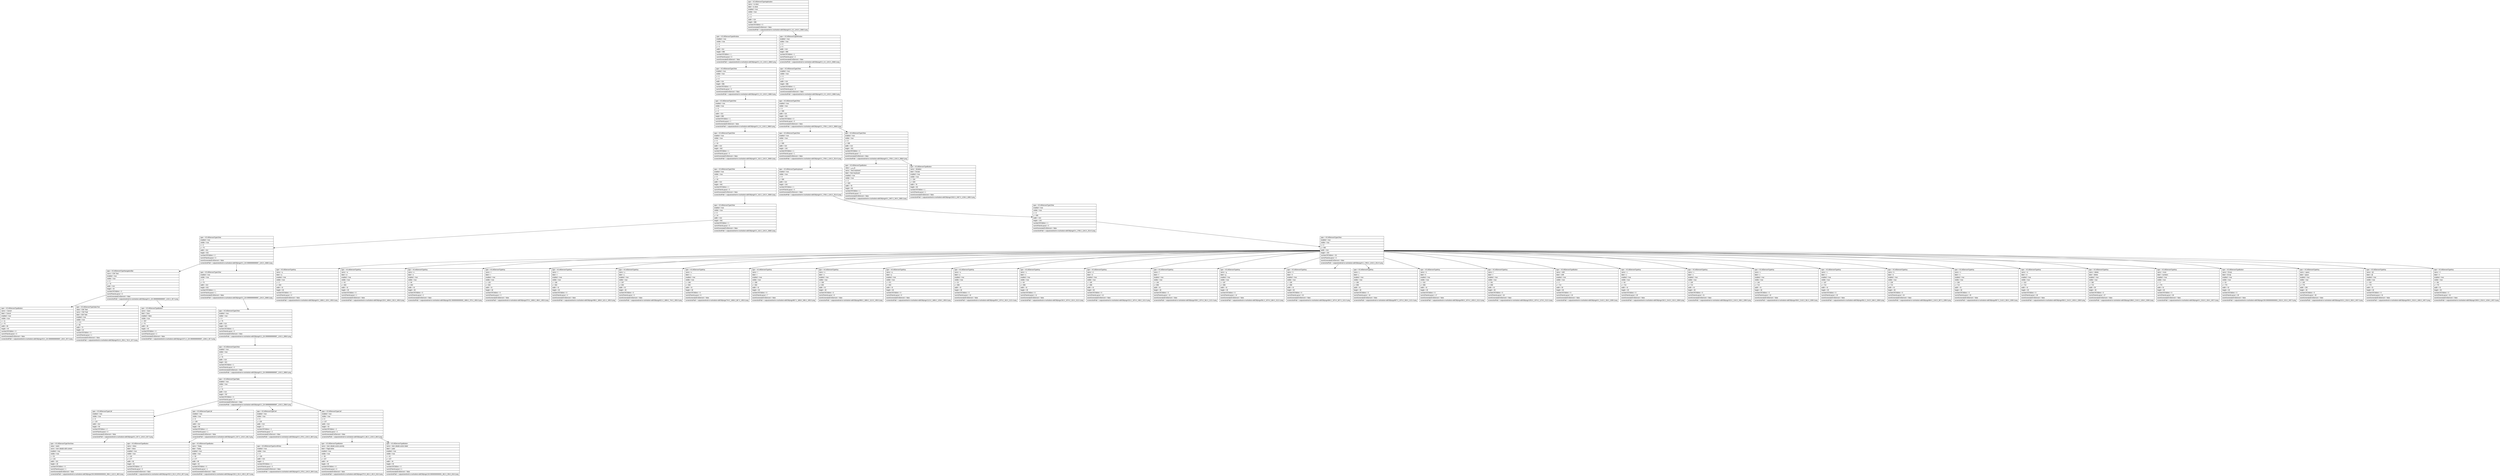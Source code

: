 digraph Layout {

	node [shape=record fontname=Arial];

	0	[label="{type = XCUIElementTypeApplication\l|name = to doist\l|label = to doist\l|enabled = true\l|visible = true\l|x = 0\l|y = 0\l|width = 414\l|height = 896\l|numberOfChildren = 3\l|eventGeneratedOnElement = false \l|screenshotPath = outputs/android-to-ios/todoist-edit/S8/pngs/0.0_0.0_1242.0_2688.0.png\l}"]
	1	[label="{type = XCUIElementTypeWindow\l|enabled = true\l|visible = true\l|x = 0\l|y = 0\l|width = 414\l|height = 896\l|numberOfChildren = 1\l|numInParentLayout = 0\l|eventGeneratedOnElement = false \l|screenshotPath = outputs/android-to-ios/todoist-edit/S8/pngs/0.0_0.0_1242.0_2688.0.png\l}"]
	2	[label="{type = XCUIElementTypeWindow\l|enabled = true\l|visible = true\l|x = 0\l|y = 0\l|width = 414\l|height = 896\l|numberOfChildren = 1\l|numInParentLayout = 2\l|eventGeneratedOnElement = false \l|screenshotPath = outputs/android-to-ios/todoist-edit/S8/pngs/0.0_0.0_1242.0_2688.0.png\l}"]
	3	[label="{type = XCUIElementTypeOther\l|enabled = true\l|visible = true\l|x = 0\l|y = 0\l|width = 414\l|height = 896\l|numberOfChildren = 2\l|numInParentLayout = 0\l|eventGeneratedOnElement = false \l|screenshotPath = outputs/android-to-ios/todoist-edit/S8/pngs/0.0_0.0_1242.0_2688.0.png\l}"]
	4	[label="{type = XCUIElementTypeOther\l|enabled = true\l|visible = true\l|x = 0\l|y = 0\l|width = 414\l|height = 896\l|numberOfChildren = 1\l|numInParentLayout = 0\l|eventGeneratedOnElement = false \l|screenshotPath = outputs/android-to-ios/todoist-edit/S8/pngs/0.0_0.0_1242.0_2688.0.png\l}"]
	5	[label="{type = XCUIElementTypeOther\l|enabled = true\l|visible = true\l|x = 0\l|y = 0\l|width = 414\l|height = 896\l|numberOfChildren = 1\l|numInParentLayout = 1\l|eventGeneratedOnElement = false \l|screenshotPath = outputs/android-to-ios/todoist-edit/S8/pngs/0.0_0.0_1242.0_2688.0.png\l}"]
	6	[label="{type = XCUIElementTypeOther\l|enabled = true\l|visible = true\l|x = 0\l|y = 595\l|width = 414\l|height = 301\l|numberOfChildren = 3\l|numInParentLayout = 0\l|eventGeneratedOnElement = false \l|screenshotPath = outputs/android-to-ios/todoist-edit/S8/pngs/0.0_1785.0_1242.0_2688.0.png\l}"]
	7	[label="{type = XCUIElementTypeOther\l|enabled = true\l|visible = true\l|x = 0\l|y = 54\l|width = 414\l|height = 842\l|numberOfChildren = 1\l|numInParentLayout = 0\l|eventGeneratedOnElement = false \l|screenshotPath = outputs/android-to-ios/todoist-edit/S8/pngs/0.0_162.0_1242.0_2688.0.png\l}"]
	8	[label="{type = XCUIElementTypeOther\l|enabled = true\l|visible = true\l|x = 0\l|y = 595\l|width = 414\l|height = 243\l|numberOfChildren = 1\l|numInParentLayout = 1\l|eventGeneratedOnElement = false \l|screenshotPath = outputs/android-to-ios/todoist-edit/S8/pngs/0.0_1785.0_1242.0_2514.0.png\l}"]
	9	[label="{type = XCUIElementTypeOther\l|enabled = true\l|visible = true\l|x = 0\l|y = 595\l|width = 414\l|height = 301\l|numberOfChildren = 2\l|numInParentLayout = 2\l|eventGeneratedOnElement = false \l|screenshotPath = outputs/android-to-ios/todoist-edit/S8/pngs/0.0_1785.0_1242.0_2688.0.png\l}"]
	10	[label="{type = XCUIElementTypeOther\l|enabled = true\l|visible = true\l|x = 0\l|y = 54\l|width = 414\l|height = 842\l|numberOfChildren = 1\l|numInParentLayout = 0\l|eventGeneratedOnElement = false \l|screenshotPath = outputs/android-to-ios/todoist-edit/S8/pngs/0.0_162.0_1242.0_2688.0.png\l}"]
	11	[label="{type = XCUIElementTypeKeyboard\l|enabled = true\l|visible = true\l|x = 0\l|y = 595\l|width = 414\l|height = 243\l|numberOfChildren = 1\l|numInParentLayout = 0\l|eventGeneratedOnElement = false \l|screenshotPath = outputs/android-to-ios/todoist-edit/S8/pngs/0.0_1785.0_1242.0_2514.0.png\l}"]
	12	[label="{type = XCUIElementTypeButton\l|value = فارسی\l|name = Next keyboard\l|label = Next keyboard\l|enabled = true\l|visible = true\l|x = 2\l|y = 829\l|width = 78\l|height = 66\l|numberOfChildren = 1\l|numInParentLayout = 0\l|eventGeneratedOnElement = false \l|screenshotPath = outputs/android-to-ios/todoist-edit/S8/pngs/6.0_2487.0_240.0_2685.0.png\l}"]
	13	[label="{type = XCUIElementTypeButton\l|name = dictation\l|label = Dictate\l|enabled = true\l|visible = true\l|x = 334\l|y = 829\l|width = 78\l|height = 66\l|numberOfChildren = 1\l|numInParentLayout = 1\l|eventGeneratedOnElement = false \l|screenshotPath = outputs/android-to-ios/todoist-edit/S8/pngs/1002.0_2487.0_1236.0_2685.0.png\l}"]
	14	[label="{type = XCUIElementTypeOther\l|enabled = true\l|visible = true\l|x = 0\l|y = 54\l|width = 414\l|height = 842\l|numberOfChildren = 1\l|numInParentLayout = 0\l|eventGeneratedOnElement = false \l|screenshotPath = outputs/android-to-ios/todoist-edit/S8/pngs/0.0_162.0_1242.0_2688.0.png\l}"]
	15	[label="{type = XCUIElementTypeOther\l|enabled = true\l|visible = true\l|x = 0\l|y = 595\l|width = 414\l|height = 243\l|numberOfChildren = 1\l|numInParentLayout = 0\l|eventGeneratedOnElement = false \l|screenshotPath = outputs/android-to-ios/todoist-edit/S8/pngs/0.0_1785.0_1242.0_2514.0.png\l}"]
	16	[label="{type = XCUIElementTypeOther\l|enabled = true\l|visible = true\l|x = 0\l|y = 75\l|width = 414\l|height = 821\l|numberOfChildren = 2\l|numInParentLayout = 0\l|eventGeneratedOnElement = false \l|screenshotPath = outputs/android-to-ios/todoist-edit/S8/pngs/0.0_224.99999999999997_1242.0_2688.0.png\l}"]
	17	[label="{type = XCUIElementTypeOther\l|enabled = true\l|visible = true\l|x = 0\l|y = 595\l|width = 414\l|height = 243\l|numberOfChildren = 33\l|numInParentLayout = 0\l|eventGeneratedOnElement = false \l|screenshotPath = outputs/android-to-ios/todoist-edit/S8/pngs/0.0_1785.0_1242.0_2514.0.png\l}"]
	18	[label="{type = XCUIElementTypeNavigationBar\l|name = Edit Task\l|enabled = true\l|visible = true\l|x = 0\l|y = 75\l|width = 414\l|height = 44\l|numberOfChildren = 3\l|numInParentLayout = 0\l|eventGeneratedOnElement = false \l|screenshotPath = outputs/android-to-ios/todoist-edit/S8/pngs/0.0_224.99999999999997_1242.0_357.0.png\l}"]
	19	[label="{type = XCUIElementTypeOther\l|enabled = true\l|visible = true\l|x = 0\l|y = 75\l|width = 414\l|height = 821\l|numberOfChildren = 1\l|numInParentLayout = 1\l|eventGeneratedOnElement = false \l|screenshotPath = outputs/android-to-ios/todoist-edit/S8/pngs/0.0_224.99999999999997_1242.0_2688.0.png\l}"]
	20	[label="{type = XCUIElementTypeKey\l|name = q\l|label = q\l|enabled = true\l|visible = true\l|x = 2\l|y = 602\l|width = 41\l|height = 49\l|numberOfChildren = 0\l|numInParentLayout = 0\l|eventGeneratedOnElement = false \l|screenshotPath = outputs/android-to-ios/todoist-edit/S8/pngs/6.0_1806.0_129.0_1953.0.png\l}"]
	21	[label="{type = XCUIElementTypeKey\l|name = w\l|label = w\l|enabled = true\l|visible = true\l|x = 43\l|y = 602\l|width = 41\l|height = 49\l|numberOfChildren = 0\l|numInParentLayout = 1\l|eventGeneratedOnElement = false \l|screenshotPath = outputs/android-to-ios/todoist-edit/S8/pngs/129.0_1806.0_252.0_1953.0.png\l}"]
	22	[label="{type = XCUIElementTypeKey\l|name = e\l|label = e\l|enabled = true\l|visible = true\l|x = 84\l|y = 602\l|width = 41\l|height = 49\l|numberOfChildren = 0\l|numInParentLayout = 2\l|eventGeneratedOnElement = false \l|screenshotPath = outputs/android-to-ios/todoist-edit/S8/pngs/252.00000000000003_1806.0_375.0_1953.0.png\l}"]
	23	[label="{type = XCUIElementTypeKey\l|name = r\l|label = r\l|enabled = true\l|visible = true\l|x = 125\l|y = 602\l|width = 41\l|height = 49\l|numberOfChildren = 0\l|numInParentLayout = 3\l|eventGeneratedOnElement = false \l|screenshotPath = outputs/android-to-ios/todoist-edit/S8/pngs/375.0_1806.0_498.0_1953.0.png\l}"]
	24	[label="{type = XCUIElementTypeKey\l|name = t\l|label = t\l|enabled = true\l|visible = true\l|x = 166\l|y = 602\l|width = 41\l|height = 49\l|numberOfChildren = 0\l|numInParentLayout = 4\l|eventGeneratedOnElement = false \l|screenshotPath = outputs/android-to-ios/todoist-edit/S8/pngs/498.0_1806.0_621.0_1953.0.png\l}"]
	25	[label="{type = XCUIElementTypeKey\l|name = y\l|label = y\l|enabled = true\l|visible = true\l|x = 207\l|y = 602\l|width = 41\l|height = 49\l|numberOfChildren = 0\l|numInParentLayout = 5\l|eventGeneratedOnElement = false \l|screenshotPath = outputs/android-to-ios/todoist-edit/S8/pngs/621.0_1806.0_744.0_1953.0.png\l}"]
	26	[label="{type = XCUIElementTypeKey\l|name = u\l|label = u\l|enabled = true\l|visible = true\l|x = 248\l|y = 602\l|width = 41\l|height = 49\l|numberOfChildren = 0\l|numInParentLayout = 6\l|eventGeneratedOnElement = false \l|screenshotPath = outputs/android-to-ios/todoist-edit/S8/pngs/744.0_1806.0_867.0_1953.0.png\l}"]
	27	[label="{type = XCUIElementTypeKey\l|name = i\l|label = i\l|enabled = true\l|visible = true\l|x = 289\l|y = 602\l|width = 41\l|height = 49\l|numberOfChildren = 0\l|numInParentLayout = 7\l|eventGeneratedOnElement = false \l|screenshotPath = outputs/android-to-ios/todoist-edit/S8/pngs/867.0_1806.0_990.0_1953.0.png\l}"]
	28	[label="{type = XCUIElementTypeKey\l|name = o\l|label = o\l|enabled = true\l|visible = true\l|x = 330\l|y = 602\l|width = 41\l|height = 49\l|numberOfChildren = 0\l|numInParentLayout = 8\l|eventGeneratedOnElement = false \l|screenshotPath = outputs/android-to-ios/todoist-edit/S8/pngs/990.0_1806.0_1113.0_1953.0.png\l}"]
	29	[label="{type = XCUIElementTypeKey\l|name = p\l|label = p\l|enabled = true\l|visible = true\l|x = 371\l|y = 602\l|width = 41\l|height = 49\l|numberOfChildren = 0\l|numInParentLayout = 9\l|eventGeneratedOnElement = false \l|screenshotPath = outputs/android-to-ios/todoist-edit/S8/pngs/1113.0_1806.0_1236.0_1953.0.png\l}"]
	30	[label="{type = XCUIElementTypeKey\l|name = a\l|label = a\l|enabled = true\l|visible = true\l|x = 23\l|y = 658\l|width = 41\l|height = 49\l|numberOfChildren = 0\l|numInParentLayout = 10\l|eventGeneratedOnElement = false \l|screenshotPath = outputs/android-to-ios/todoist-edit/S8/pngs/69.0_1974.0_192.0_2121.0.png\l}"]
	31	[label="{type = XCUIElementTypeKey\l|name = s\l|label = s\l|enabled = true\l|visible = true\l|x = 64\l|y = 658\l|width = 41\l|height = 49\l|numberOfChildren = 0\l|numInParentLayout = 11\l|eventGeneratedOnElement = false \l|screenshotPath = outputs/android-to-ios/todoist-edit/S8/pngs/192.0_1974.0_315.0_2121.0.png\l}"]
	32	[label="{type = XCUIElementTypeKey\l|name = d\l|label = d\l|enabled = true\l|visible = true\l|x = 105\l|y = 658\l|width = 41\l|height = 49\l|numberOfChildren = 0\l|numInParentLayout = 12\l|eventGeneratedOnElement = false \l|screenshotPath = outputs/android-to-ios/todoist-edit/S8/pngs/315.0_1974.0_438.0_2121.0.png\l}"]
	33	[label="{type = XCUIElementTypeKey\l|name = f\l|label = f\l|enabled = true\l|visible = true\l|x = 146\l|y = 658\l|width = 41\l|height = 49\l|numberOfChildren = 0\l|numInParentLayout = 13\l|eventGeneratedOnElement = false \l|screenshotPath = outputs/android-to-ios/todoist-edit/S8/pngs/438.0_1974.0_561.0_2121.0.png\l}"]
	34	[label="{type = XCUIElementTypeKey\l|name = g\l|label = g\l|enabled = true\l|visible = true\l|x = 187\l|y = 658\l|width = 41\l|height = 49\l|numberOfChildren = 0\l|numInParentLayout = 14\l|eventGeneratedOnElement = false \l|screenshotPath = outputs/android-to-ios/todoist-edit/S8/pngs/561.0_1974.0_684.0_2121.0.png\l}"]
	35	[label="{type = XCUIElementTypeKey\l|name = h\l|label = h\l|enabled = true\l|visible = true\l|x = 228\l|y = 658\l|width = 41\l|height = 49\l|numberOfChildren = 0\l|numInParentLayout = 15\l|eventGeneratedOnElement = false \l|screenshotPath = outputs/android-to-ios/todoist-edit/S8/pngs/684.0_1974.0_807.0_2121.0.png\l}"]
	36	[label="{type = XCUIElementTypeKey\l|name = j\l|label = j\l|enabled = true\l|visible = true\l|x = 269\l|y = 658\l|width = 41\l|height = 49\l|numberOfChildren = 0\l|numInParentLayout = 16\l|eventGeneratedOnElement = false \l|screenshotPath = outputs/android-to-ios/todoist-edit/S8/pngs/807.0_1974.0_930.0_2121.0.png\l}"]
	37	[label="{type = XCUIElementTypeKey\l|name = k\l|label = k\l|enabled = true\l|visible = true\l|x = 310\l|y = 658\l|width = 41\l|height = 49\l|numberOfChildren = 0\l|numInParentLayout = 17\l|eventGeneratedOnElement = false \l|screenshotPath = outputs/android-to-ios/todoist-edit/S8/pngs/930.0_1974.0_1053.0_2121.0.png\l}"]
	38	[label="{type = XCUIElementTypeKey\l|name = l\l|label = l\l|enabled = true\l|visible = true\l|x = 351\l|y = 658\l|width = 41\l|height = 49\l|numberOfChildren = 0\l|numInParentLayout = 18\l|eventGeneratedOnElement = false \l|screenshotPath = outputs/android-to-ios/todoist-edit/S8/pngs/1053.0_1974.0_1176.0_2121.0.png\l}"]
	39	[label="{type = XCUIElementTypeButton\l|name = shift\l|label = shift\l|enabled = true\l|visible = true\l|x = 2\l|y = 714\l|width = 50\l|height = 49\l|numberOfChildren = 0\l|numInParentLayout = 19\l|eventGeneratedOnElement = false \l|screenshotPath = outputs/android-to-ios/todoist-edit/S8/pngs/6.0_2142.0_156.0_2289.0.png\l}"]
	40	[label="{type = XCUIElementTypeKey\l|name = z\l|label = z\l|enabled = true\l|visible = true\l|x = 64\l|y = 714\l|width = 41\l|height = 49\l|numberOfChildren = 0\l|numInParentLayout = 20\l|eventGeneratedOnElement = false \l|screenshotPath = outputs/android-to-ios/todoist-edit/S8/pngs/192.0_2142.0_315.0_2289.0.png\l}"]
	41	[label="{type = XCUIElementTypeKey\l|name = x\l|label = x\l|enabled = true\l|visible = true\l|x = 105\l|y = 714\l|width = 41\l|height = 49\l|numberOfChildren = 0\l|numInParentLayout = 21\l|eventGeneratedOnElement = false \l|screenshotPath = outputs/android-to-ios/todoist-edit/S8/pngs/315.0_2142.0_438.0_2289.0.png\l}"]
	42	[label="{type = XCUIElementTypeKey\l|name = c\l|label = c\l|enabled = true\l|visible = true\l|x = 146\l|y = 714\l|width = 41\l|height = 49\l|numberOfChildren = 0\l|numInParentLayout = 22\l|eventGeneratedOnElement = false \l|screenshotPath = outputs/android-to-ios/todoist-edit/S8/pngs/438.0_2142.0_561.0_2289.0.png\l}"]
	43	[label="{type = XCUIElementTypeKey\l|name = v\l|label = v\l|enabled = true\l|visible = true\l|x = 187\l|y = 714\l|width = 41\l|height = 49\l|numberOfChildren = 0\l|numInParentLayout = 23\l|eventGeneratedOnElement = false \l|screenshotPath = outputs/android-to-ios/todoist-edit/S8/pngs/561.0_2142.0_684.0_2289.0.png\l}"]
	44	[label="{type = XCUIElementTypeKey\l|name = b\l|label = b\l|enabled = true\l|visible = true\l|x = 228\l|y = 714\l|width = 41\l|height = 49\l|numberOfChildren = 0\l|numInParentLayout = 24\l|eventGeneratedOnElement = false \l|screenshotPath = outputs/android-to-ios/todoist-edit/S8/pngs/684.0_2142.0_807.0_2289.0.png\l}"]
	45	[label="{type = XCUIElementTypeKey\l|name = n\l|label = n\l|enabled = true\l|visible = true\l|x = 269\l|y = 714\l|width = 41\l|height = 49\l|numberOfChildren = 0\l|numInParentLayout = 25\l|eventGeneratedOnElement = false \l|screenshotPath = outputs/android-to-ios/todoist-edit/S8/pngs/807.0_2142.0_930.0_2289.0.png\l}"]
	46	[label="{type = XCUIElementTypeKey\l|name = m\l|label = m\l|enabled = true\l|visible = true\l|x = 310\l|y = 714\l|width = 41\l|height = 49\l|numberOfChildren = 0\l|numInParentLayout = 26\l|eventGeneratedOnElement = false \l|screenshotPath = outputs/android-to-ios/todoist-edit/S8/pngs/930.0_2142.0_1053.0_2289.0.png\l}"]
	47	[label="{type = XCUIElementTypeKey\l|name = delete\l|label = delete\l|enabled = true\l|visible = true\l|x = 362\l|y = 714\l|width = 50\l|height = 49\l|numberOfChildren = 0\l|numInParentLayout = 27\l|eventGeneratedOnElement = false \l|screenshotPath = outputs/android-to-ios/todoist-edit/S8/pngs/1086.0_2142.0_1236.0_2289.0.png\l}"]
	48	[label="{type = XCUIElementTypeKey\l|name = more\l|label = numbers\l|enabled = true\l|visible = true\l|x = 2\l|y = 770\l|width = 51\l|height = 49\l|numberOfChildren = 0\l|numInParentLayout = 28\l|eventGeneratedOnElement = false \l|screenshotPath = outputs/android-to-ios/todoist-edit/S8/pngs/6.0_2310.0_159.0_2457.0.png\l}"]
	49	[label="{type = XCUIElementTypeButton\l|name = Emoji\l|label = Emoji\l|enabled = true\l|visible = true\l|x = 53\l|y = 770\l|width = 52\l|height = 49\l|numberOfChildren = 0\l|numInParentLayout = 29\l|eventGeneratedOnElement = false \l|screenshotPath = outputs/android-to-ios/todoist-edit/S8/pngs/159.00000000000003_2310.0_315.0_2457.0.png\l}"]
	50	[label="{type = XCUIElementTypeKey\l|name = space\l|label = space\l|enabled = true\l|visible = true\l|x = 105\l|y = 770\l|width = 205\l|height = 49\l|numberOfChildren = 0\l|numInParentLayout = 30\l|eventGeneratedOnElement = false \l|screenshotPath = outputs/android-to-ios/todoist-edit/S8/pngs/315.0_2310.0_930.0_2457.0.png\l}"]
	51	[label="{type = XCUIElementTypeKey\l|name = @\l|label = @\l|enabled = true\l|visible = true\l|x = 310\l|y = 770\l|width = 51\l|height = 49\l|numberOfChildren = 0\l|numInParentLayout = 31\l|eventGeneratedOnElement = false \l|screenshotPath = outputs/android-to-ios/todoist-edit/S8/pngs/930.0_2310.0_1083.0_2457.0.png\l}"]
	52	[label="{type = XCUIElementTypeKey\l|name = #\l|label = #\l|enabled = true\l|visible = true\l|x = 361\l|y = 770\l|width = 51\l|height = 49\l|numberOfChildren = 0\l|numInParentLayout = 32\l|eventGeneratedOnElement = false \l|screenshotPath = outputs/android-to-ios/todoist-edit/S8/pngs/1083.0_2310.0_1236.0_2457.0.png\l}"]
	53	[label="{type = XCUIElementTypeButton\l|name = Cancel\l|label = Cancel\l|enabled = true\l|visible = true\l|x = 11\l|y = 75\l|width = 65\l|height = 44\l|numberOfChildren = 0\l|numInParentLayout = 0\l|eventGeneratedOnElement = false \l|screenshotPath = outputs/android-to-ios/todoist-edit/S8/pngs/33.0_224.99999999999997_228.0_357.0.png\l}"]
	54	[label="{type = XCUIElementTypeStaticText\l|value = Edit Task\l|name = Edit Task\l|label = Edit Task\l|enabled = true\l|visible = true\l|x = 171\l|y = 85\l|width = 73\l|height = 24\l|numberOfChildren = 0\l|numInParentLayout = 1\l|eventGeneratedOnElement = false \l|screenshotPath = outputs/android-to-ios/todoist-edit/S8/pngs/513.0_255.0_732.0_327.0.png\l}"]
	55	[label="{type = XCUIElementTypeButton\l|name = Save\l|label = Save\l|enabled = false\l|visible = true\l|x = 357\l|y = 75\l|width = 45\l|height = 44\l|numberOfChildren = 0\l|numInParentLayout = 2\l|eventGeneratedOnElement = false \l|screenshotPath = outputs/android-to-ios/todoist-edit/S8/pngs/1071.0_224.99999999999997_1206.0_357.0.png\l}"]
	56	[label="{type = XCUIElementTypeOther\l|enabled = true\l|visible = true\l|x = 0\l|y = 75\l|width = 414\l|height = 821\l|numberOfChildren = 1\l|numInParentLayout = 0\l|eventGeneratedOnElement = false \l|screenshotPath = outputs/android-to-ios/todoist-edit/S8/pngs/0.0_224.99999999999997_1242.0_2688.0.png\l}"]
	57	[label="{type = XCUIElementTypeOther\l|enabled = true\l|visible = true\l|x = 0\l|y = 75\l|width = 414\l|height = 821\l|numberOfChildren = 1\l|numInParentLayout = 0\l|eventGeneratedOnElement = false \l|screenshotPath = outputs/android-to-ios/todoist-edit/S8/pngs/0.0_224.99999999999997_1242.0_2688.0.png\l}"]
	58	[label="{type = XCUIElementTypeTable\l|enabled = true\l|visible = true\l|x = 0\l|y = 75\l|width = 414\l|height = 787\l|numberOfChildren = 4\l|numInParentLayout = 0\l|eventGeneratedOnElement = false \l|screenshotPath = outputs/android-to-ios/todoist-edit/S8/pngs/0.0_224.99999999999997_1242.0_2586.0.png\l}"]
	59	[label="{type = XCUIElementTypeCell\l|enabled = true\l|visible = true\l|x = 0\l|y = 119\l|width = 414\l|height = 50\l|numberOfChildren = 2\l|numInParentLayout = 0\l|eventGeneratedOnElement = false \l|screenshotPath = outputs/android-to-ios/todoist-edit/S8/pngs/0.0_357.0_1242.0_507.0.png\l}"]
	60	[label="{type = XCUIElementTypeCell\l|enabled = true\l|visible = true\l|x = 0\l|y = 169\l|width = 414\l|height = 58\l|numberOfChildren = 2\l|numInParentLayout = 1\l|eventGeneratedOnElement = false \l|screenshotPath = outputs/android-to-ios/todoist-edit/S8/pngs/0.0_507.0_1242.0_681.0.png\l}"]
	61	[label="{type = XCUIElementTypeCell\l|enabled = true\l|visible = true\l|x = 0\l|y = 226\l|width = 414\l|height = 2\l|numberOfChildren = 1\l|numInParentLayout = 2\l|eventGeneratedOnElement = false \l|screenshotPath = outputs/android-to-ios/todoist-edit/S8/pngs/0.0_678.0_1242.0_684.0.png\l}"]
	62	[label="{type = XCUIElementTypeCell\l|enabled = true\l|visible = true\l|x = 0\l|y = 227\l|width = 414\l|height = 53\l|numberOfChildren = 2\l|numInParentLayout = 3\l|eventGeneratedOnElement = false \l|screenshotPath = outputs/android-to-ios/todoist-edit/S8/pngs/0.0_681.0_1242.0_840.0.png\l}"]
	63	[label="{type = XCUIElementTypeTextView\l|value = task1\l|name = item-details-edit-content\l|enabled = true\l|visible = true\l|x = 53\l|y = 132\l|width = 321\l|height = 28\l|numberOfChildren = 0\l|numInParentLayout = 1\l|eventGeneratedOnElement = false \l|screenshotPath = outputs/android-to-ios/todoist-edit/S8/pngs/159.00000000000003_396.0_1122.0_480.0.png\l}"]
	64	[label="{type = XCUIElementTypeButton\l|name = Inbox\l|label = Inbox\l|enabled = true\l|visible = true\l|x = 144\l|y = 177\l|width = 82\l|height = 42\l|numberOfChildren = 0\l|numInParentLayout = 0\l|eventGeneratedOnElement = false \l|screenshotPath = outputs/android-to-ios/todoist-edit/S8/pngs/432.0_531.0_678.0_657.0.png\l}"]
	65	[label="{type = XCUIElementTypeButton\l|name = Today\l|label = Today\l|enabled = true\l|visible = true\l|x = 50\l|y = 177\l|width = 85\l|height = 42\l|numberOfChildren = 0\l|numInParentLayout = 1\l|eventGeneratedOnElement = false \l|screenshotPath = outputs/android-to-ios/todoist-edit/S8/pngs/150.0_531.0_405.0_657.0.png\l}"]
	66	[label="{type = XCUIElementTypeScrollView\l|enabled = true\l|visible = true\l|x = 0\l|y = 226\l|width = 414\l|height = 2\l|numberOfChildren = 1\l|numInParentLayout = 0\l|eventGeneratedOnElement = false \l|screenshotPath = outputs/android-to-ios/todoist-edit/S8/pngs/0.0_678.0_1242.0_684.0.png\l}"]
	67	[label="{type = XCUIElementTypeButton\l|name = item-details-action-priority\l|label = FlagOutline\l|enabled = true\l|visible = true\l|x = 90\l|y = 227\l|width = 44\l|height = 45\l|numberOfChildren = 0\l|numInParentLayout = 0\l|eventGeneratedOnElement = false \l|screenshotPath = outputs/android-to-ios/todoist-edit/S8/pngs/270.0_681.0_402.0_816.0.png\l}"]
	68	[label="{type = XCUIElementTypeButton\l|name = item-details-action-label\l|label = Label\l|enabled = true\l|visible = true\l|x = 42\l|y = 227\l|width = 44\l|height = 45\l|numberOfChildren = 0\l|numInParentLayout = 1\l|eventGeneratedOnElement = false \l|screenshotPath = outputs/android-to-ios/todoist-edit/S8/pngs/126.00000000000001_681.0_258.0_816.0.png\l}"]


	0 -> 1
	0 -> 2
	1 -> 3
	2 -> 4
	3 -> 5
	4 -> 6
	5 -> 7
	6 -> 8
	6 -> 9
	7 -> 10
	8 -> 11
	9 -> 12
	9 -> 13
	10 -> 14
	11 -> 15
	14 -> 16
	15 -> 17
	16 -> 18
	16 -> 19
	17 -> 20
	17 -> 21
	17 -> 22
	17 -> 23
	17 -> 24
	17 -> 25
	17 -> 26
	17 -> 27
	17 -> 28
	17 -> 29
	17 -> 30
	17 -> 31
	17 -> 32
	17 -> 33
	17 -> 34
	17 -> 35
	17 -> 36
	17 -> 37
	17 -> 38
	17 -> 39
	17 -> 40
	17 -> 41
	17 -> 42
	17 -> 43
	17 -> 44
	17 -> 45
	17 -> 46
	17 -> 47
	17 -> 48
	17 -> 49
	17 -> 50
	17 -> 51
	17 -> 52
	18 -> 53
	18 -> 54
	18 -> 55
	19 -> 56
	56 -> 57
	57 -> 58
	58 -> 59
	58 -> 60
	58 -> 61
	58 -> 62
	59 -> 63
	60 -> 64
	60 -> 65
	61 -> 66
	62 -> 67
	62 -> 68


}
